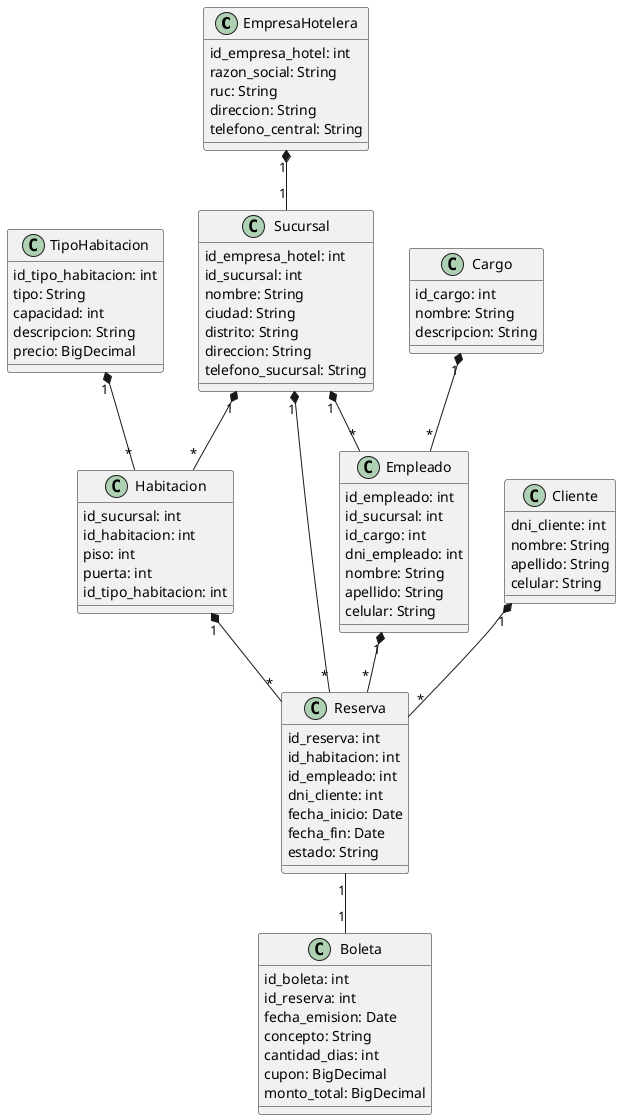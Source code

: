 @startuml

class EmpresaHotelera {
    id_empresa_hotel: int
    razon_social: String
    ruc: String
    direccion: String
    telefono_central: String
}

class Sucursal {
    id_empresa_hotel: int
    id_sucursal: int
    nombre: String
    ciudad: String
    distrito: String
    direccion: String
    telefono_sucursal: String
}

class TipoHabitacion {
    id_tipo_habitacion: int
    tipo: String
    capacidad: int
    descripcion: String
    precio: BigDecimal
}

class Habitacion {
    id_sucursal: int
    id_habitacion: int
    piso: int
    puerta: int
    id_tipo_habitacion: int
}

class Cargo {
    id_cargo: int
    nombre: String
    descripcion: String
}

class Empleado {
    id_empleado: int
    id_sucursal: int
    id_cargo: int
    dni_empleado: int
    nombre: String
    apellido: String
    celular: String
}

class Cliente {
    dni_cliente: int
    nombre: String
    apellido: String
    celular: String
}

class Reserva {
    id_reserva: int
    id_habitacion: int
    id_empleado: int
    dni_cliente: int
    fecha_inicio: Date
    fecha_fin: Date
    estado: String
}

class Boleta {
    id_boleta: int
    id_reserva: int
    fecha_emision: Date
    concepto: String
    cantidad_dias: int
    cupon: BigDecimal
    monto_total: BigDecimal
}

EmpresaHotelera "1" *-- "1" Sucursal
Sucursal "1" *-- "*" Habitacion
Sucursal "1" *-- "*" Empleado
TipoHabitacion "1" *-- "*" Habitacion
Cargo "1" *-- "*" Empleado
Sucursal "1" *-- "*" Reserva
Habitacion "1" *-- "*" Reserva
Empleado "1" *-- "*" Reserva
Cliente "1" *-- "*" Reserva
Reserva "1" -- "1" Boleta

@enduml
